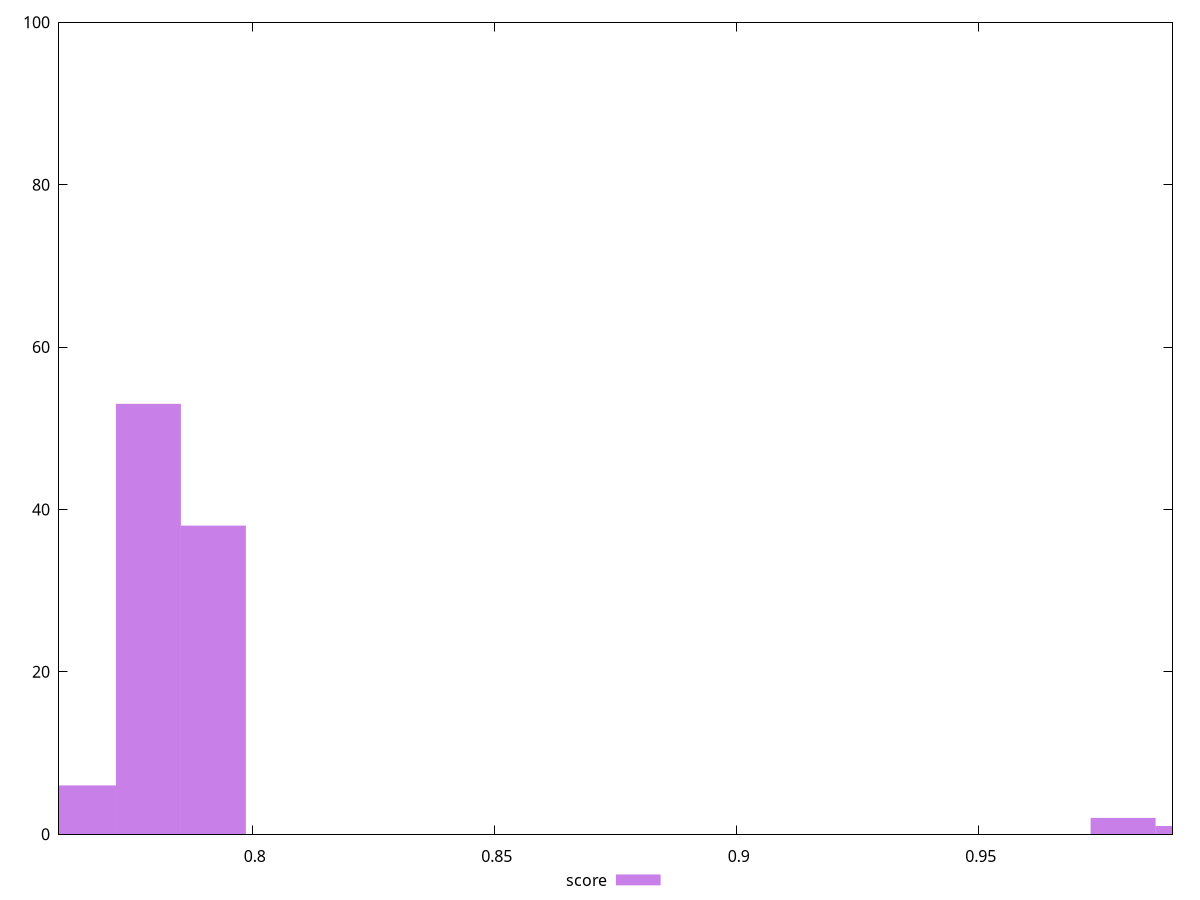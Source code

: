 reset

$score <<EOF
0.7918917389200388 38
0.7784698450400381 53
0.979798253240048 2
0.7650479511600375 6
0.9932201471200487 1
EOF

set key outside below
set boxwidth 0.013421893880000658
set xrange [0.76:0.99]
set yrange [0:100]
set trange [0:100]
set style fill transparent solid 0.5 noborder
set terminal svg size 640, 490 enhanced background rgb 'white'
set output "report_00025_2021-02-22T21:38:55.199Z/interactive/samples/pages+cached+noadtech/score/histogram.svg"

plot $score title "score" with boxes

reset
